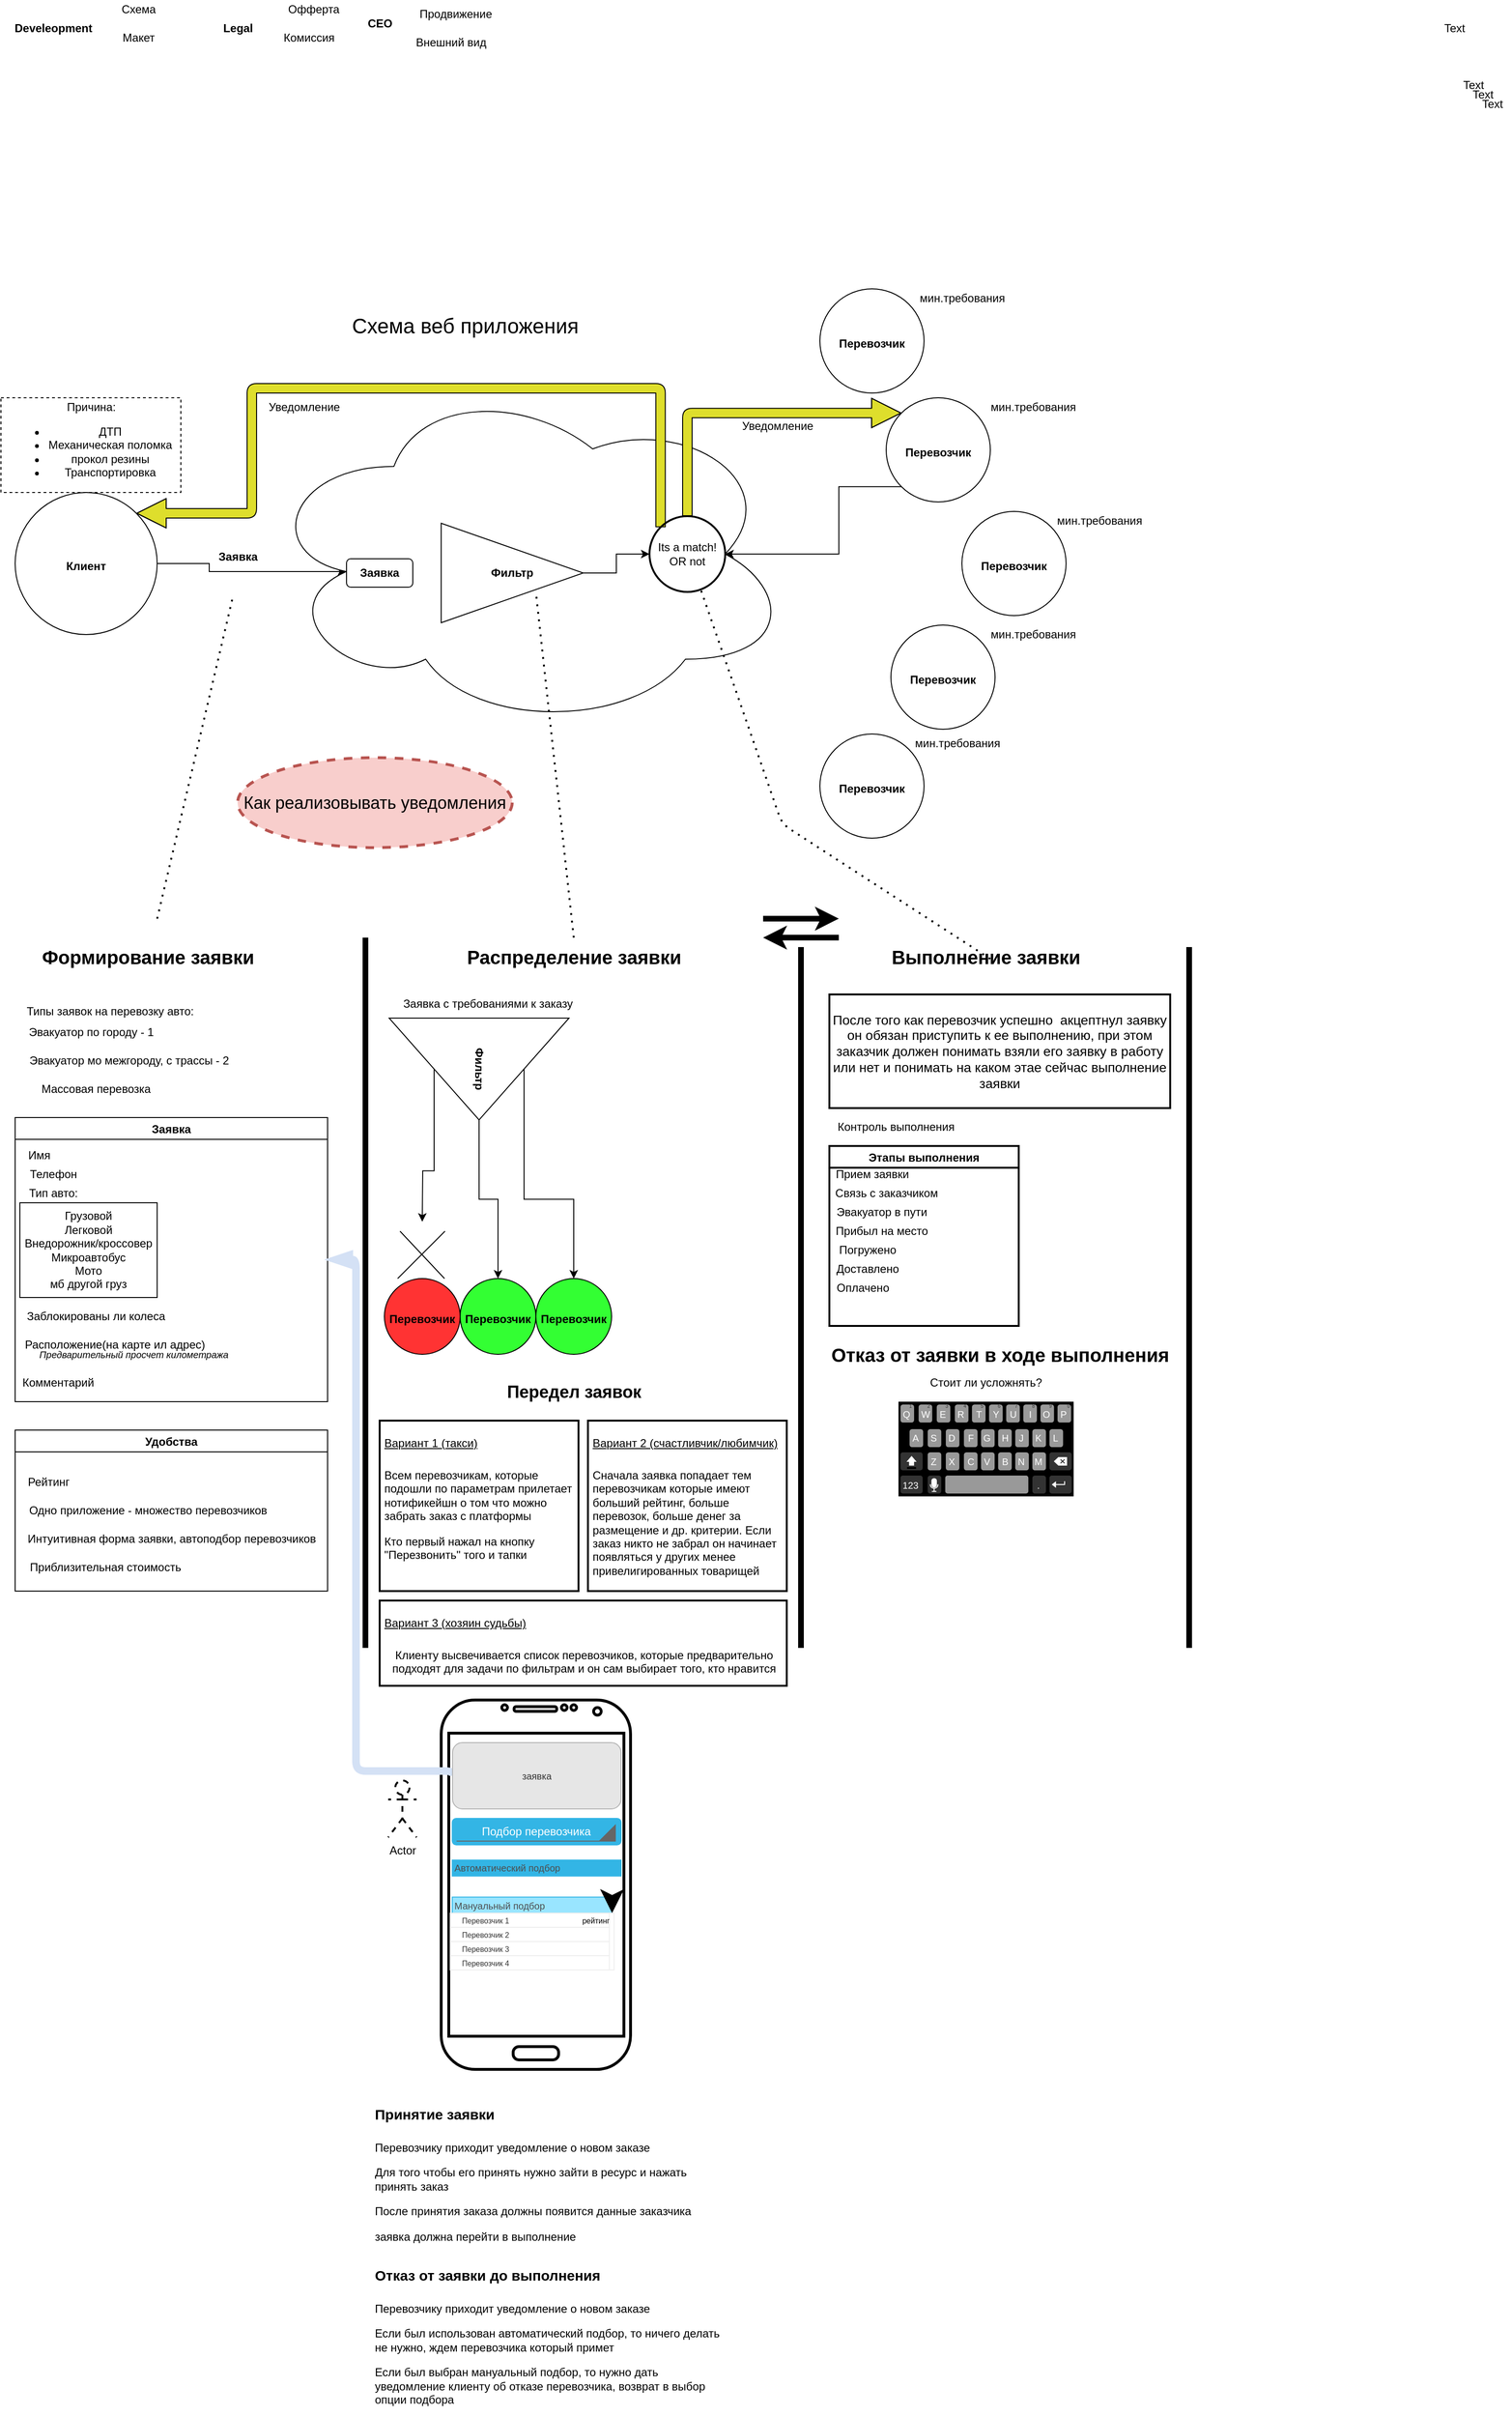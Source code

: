 <mxfile version="15.2.7" type="github">
  <diagram id="sSgsC8RxLn_-dZl7abyG" name="Page-1">
    <mxGraphModel dx="1422" dy="705" grid="1" gridSize="10" guides="1" tooltips="1" connect="1" arrows="1" fold="1" page="1" pageScale="1" pageWidth="827" pageHeight="1169" math="0" shadow="0">
      <root>
        <mxCell id="0" />
        <mxCell id="1" parent="0" />
        <mxCell id="C9QFXdIOQc-tEjIQUxdI-1" value="&lt;b&gt;СЕО&lt;/b&gt;" style="text;html=1;align=center;verticalAlign=middle;resizable=0;points=[];autosize=1;strokeColor=none;fillColor=none;" vertex="1" parent="1">
          <mxGeometry x="385" y="45" width="40" height="20" as="geometry" />
        </mxCell>
        <mxCell id="C9QFXdIOQc-tEjIQUxdI-2" value="&lt;b&gt;Develeopment&lt;/b&gt;" style="text;html=1;align=center;verticalAlign=middle;resizable=0;points=[];autosize=1;strokeColor=none;fillColor=none;" vertex="1" parent="1">
          <mxGeometry x="10" y="50" width="100" height="20" as="geometry" />
        </mxCell>
        <mxCell id="C9QFXdIOQc-tEjIQUxdI-3" value="&lt;b&gt;Legal&lt;/b&gt;" style="text;html=1;align=center;verticalAlign=middle;resizable=0;points=[];autosize=1;strokeColor=none;fillColor=none;" vertex="1" parent="1">
          <mxGeometry x="230" y="50" width="50" height="20" as="geometry" />
        </mxCell>
        <mxCell id="C9QFXdIOQc-tEjIQUxdI-4" value="Схема" style="text;html=1;align=center;verticalAlign=middle;resizable=0;points=[];autosize=1;strokeColor=none;fillColor=none;" vertex="1" parent="1">
          <mxGeometry x="125" y="30" width="50" height="20" as="geometry" />
        </mxCell>
        <mxCell id="C9QFXdIOQc-tEjIQUxdI-5" value="Макет" style="text;html=1;align=center;verticalAlign=middle;resizable=0;points=[];autosize=1;strokeColor=none;fillColor=none;" vertex="1" parent="1">
          <mxGeometry x="125" y="60" width="50" height="20" as="geometry" />
        </mxCell>
        <mxCell id="C9QFXdIOQc-tEjIQUxdI-6" value="Офферта" style="text;html=1;align=center;verticalAlign=middle;resizable=0;points=[];autosize=1;strokeColor=none;fillColor=none;" vertex="1" parent="1">
          <mxGeometry x="300" y="30" width="70" height="20" as="geometry" />
        </mxCell>
        <mxCell id="C9QFXdIOQc-tEjIQUxdI-7" value="Комиссия" style="text;html=1;align=center;verticalAlign=middle;resizable=0;points=[];autosize=1;strokeColor=none;fillColor=none;" vertex="1" parent="1">
          <mxGeometry x="295" y="60" width="70" height="20" as="geometry" />
        </mxCell>
        <mxCell id="C9QFXdIOQc-tEjIQUxdI-8" value="Продвижение" style="text;html=1;align=center;verticalAlign=middle;resizable=0;points=[];autosize=1;strokeColor=none;fillColor=none;" vertex="1" parent="1">
          <mxGeometry x="440" y="35" width="90" height="20" as="geometry" />
        </mxCell>
        <mxCell id="C9QFXdIOQc-tEjIQUxdI-9" value="Внешний вид" style="text;html=1;align=center;verticalAlign=middle;resizable=0;points=[];autosize=1;strokeColor=none;fillColor=none;" vertex="1" parent="1">
          <mxGeometry x="435" y="65" width="90" height="20" as="geometry" />
        </mxCell>
        <mxCell id="C9QFXdIOQc-tEjIQUxdI-10" value="Схема веб приложения" style="text;html=1;align=center;verticalAlign=middle;resizable=0;points=[];autosize=1;strokeColor=none;fillColor=none;fontSize=22;" vertex="1" parent="1">
          <mxGeometry x="370" y="360" width="250" height="30" as="geometry" />
        </mxCell>
        <mxCell id="C9QFXdIOQc-tEjIQUxdI-14" style="edgeStyle=orthogonalEdgeStyle;rounded=0;orthogonalLoop=1;jettySize=auto;html=1;exitX=1;exitY=0.5;exitDx=0;exitDy=0;entryX=0.16;entryY=0.55;entryDx=0;entryDy=0;entryPerimeter=0;fontSize=22;" edge="1" parent="1" source="C9QFXdIOQc-tEjIQUxdI-11" target="C9QFXdIOQc-tEjIQUxdI-13">
          <mxGeometry relative="1" as="geometry" />
        </mxCell>
        <mxCell id="C9QFXdIOQc-tEjIQUxdI-11" value="&lt;font style=&quot;font-size: 12px&quot;&gt;&lt;b&gt;Клиент&lt;/b&gt;&lt;/font&gt;" style="ellipse;whiteSpace=wrap;html=1;aspect=fixed;fontSize=22;" vertex="1" parent="1">
          <mxGeometry x="20" y="550" width="150" height="150" as="geometry" />
        </mxCell>
        <mxCell id="C9QFXdIOQc-tEjIQUxdI-12" value="&lt;font style=&quot;font-size: 12px&quot;&gt;&lt;b&gt;Перевозчик&lt;/b&gt;&lt;/font&gt;" style="ellipse;whiteSpace=wrap;html=1;aspect=fixed;fontSize=22;" vertex="1" parent="1">
          <mxGeometry x="1020" y="570" width="110" height="110" as="geometry" />
        </mxCell>
        <mxCell id="C9QFXdIOQc-tEjIQUxdI-77" style="edgeStyle=orthogonalEdgeStyle;rounded=0;orthogonalLoop=1;jettySize=auto;html=1;exitX=0.875;exitY=0.5;exitDx=0;exitDy=0;exitPerimeter=0;entryX=1;entryY=0.5;entryDx=0;entryDy=0;fontSize=12;" edge="1" parent="1" source="C9QFXdIOQc-tEjIQUxdI-13" target="C9QFXdIOQc-tEjIQUxdI-75">
          <mxGeometry relative="1" as="geometry" />
        </mxCell>
        <mxCell id="C9QFXdIOQc-tEjIQUxdI-13" value="" style="ellipse;shape=cloud;whiteSpace=wrap;html=1;fontSize=22;" vertex="1" parent="1">
          <mxGeometry x="280" y="430" width="560" height="370" as="geometry" />
        </mxCell>
        <mxCell id="C9QFXdIOQc-tEjIQUxdI-15" value="&lt;font style=&quot;font-size: 12px&quot;&gt;&lt;b&gt;Заявка&lt;/b&gt;&lt;/font&gt;" style="text;html=1;align=center;verticalAlign=middle;resizable=0;points=[];autosize=1;strokeColor=none;fillColor=none;fontSize=22;" vertex="1" parent="1">
          <mxGeometry x="225" y="600" width="60" height="30" as="geometry" />
        </mxCell>
        <mxCell id="C9QFXdIOQc-tEjIQUxdI-16" value="&lt;font style=&quot;font-size: 12px&quot;&gt;Типы заявок на перевозку авто:&lt;/font&gt;" style="text;html=1;align=center;verticalAlign=middle;resizable=0;points=[];autosize=1;strokeColor=none;fillColor=none;fontSize=22;" vertex="1" parent="1">
          <mxGeometry x="25" y="1080" width="190" height="30" as="geometry" />
        </mxCell>
        <mxCell id="C9QFXdIOQc-tEjIQUxdI-17" value="Эвакуатор по городу - 1" style="text;html=1;align=center;verticalAlign=middle;resizable=0;points=[];autosize=1;strokeColor=none;fillColor=none;fontSize=12;" vertex="1" parent="1">
          <mxGeometry x="25" y="1110" width="150" height="20" as="geometry" />
        </mxCell>
        <mxCell id="C9QFXdIOQc-tEjIQUxdI-18" value="Эвакуатор мо межгороду, с трассы - 2" style="text;html=1;align=center;verticalAlign=middle;resizable=0;points=[];autosize=1;strokeColor=none;fillColor=none;fontSize=12;" vertex="1" parent="1">
          <mxGeometry x="25" y="1140" width="230" height="20" as="geometry" />
        </mxCell>
        <mxCell id="C9QFXdIOQc-tEjIQUxdI-19" value="Text" style="text;html=1;align=center;verticalAlign=middle;resizable=0;points=[];autosize=1;strokeColor=none;fillColor=none;fontSize=12;" vertex="1" parent="1">
          <mxGeometry x="1540" y="110" width="40" height="20" as="geometry" />
        </mxCell>
        <mxCell id="C9QFXdIOQc-tEjIQUxdI-20" value="Text" style="text;html=1;align=center;verticalAlign=middle;resizable=0;points=[];autosize=1;strokeColor=none;fillColor=none;fontSize=12;" vertex="1" parent="1">
          <mxGeometry x="1550" y="120" width="40" height="20" as="geometry" />
        </mxCell>
        <mxCell id="C9QFXdIOQc-tEjIQUxdI-21" value="Text" style="text;html=1;align=center;verticalAlign=middle;resizable=0;points=[];autosize=1;strokeColor=none;fillColor=none;fontSize=12;" vertex="1" parent="1">
          <mxGeometry x="1560" y="130" width="40" height="20" as="geometry" />
        </mxCell>
        <mxCell id="C9QFXdIOQc-tEjIQUxdI-22" value="Text" style="text;html=1;align=center;verticalAlign=middle;resizable=0;points=[];autosize=1;strokeColor=none;fillColor=none;fontSize=12;" vertex="1" parent="1">
          <mxGeometry x="1520" y="50" width="40" height="20" as="geometry" />
        </mxCell>
        <mxCell id="C9QFXdIOQc-tEjIQUxdI-23" value="Массовая перевозка" style="text;html=1;align=center;verticalAlign=middle;resizable=0;points=[];autosize=1;strokeColor=none;fillColor=none;fontSize=12;" vertex="1" parent="1">
          <mxGeometry x="40" y="1170" width="130" height="20" as="geometry" />
        </mxCell>
        <mxCell id="C9QFXdIOQc-tEjIQUxdI-74" style="edgeStyle=orthogonalEdgeStyle;rounded=0;orthogonalLoop=1;jettySize=auto;html=1;exitX=0;exitY=1;exitDx=0;exitDy=0;entryX=0.875;entryY=0.5;entryDx=0;entryDy=0;entryPerimeter=0;fontSize=12;" edge="1" parent="1" source="C9QFXdIOQc-tEjIQUxdI-25" target="C9QFXdIOQc-tEjIQUxdI-13">
          <mxGeometry relative="1" as="geometry" />
        </mxCell>
        <mxCell id="C9QFXdIOQc-tEjIQUxdI-25" value="&lt;font style=&quot;font-size: 12px&quot;&gt;&lt;b&gt;Перевозчик&lt;/b&gt;&lt;/font&gt;" style="ellipse;whiteSpace=wrap;html=1;aspect=fixed;fontSize=22;" vertex="1" parent="1">
          <mxGeometry x="940" y="450" width="110" height="110" as="geometry" />
        </mxCell>
        <mxCell id="C9QFXdIOQc-tEjIQUxdI-26" value="&lt;font style=&quot;font-size: 12px&quot;&gt;&lt;b&gt;Перевозчик&lt;/b&gt;&lt;/font&gt;" style="ellipse;whiteSpace=wrap;html=1;aspect=fixed;fontSize=22;" vertex="1" parent="1">
          <mxGeometry x="870" y="805" width="110" height="110" as="geometry" />
        </mxCell>
        <mxCell id="C9QFXdIOQc-tEjIQUxdI-27" value="&lt;font style=&quot;font-size: 12px&quot;&gt;&lt;b&gt;Перевозчик&lt;/b&gt;&lt;/font&gt;" style="ellipse;whiteSpace=wrap;html=1;aspect=fixed;fontSize=22;" vertex="1" parent="1">
          <mxGeometry x="945" y="690" width="110" height="110" as="geometry" />
        </mxCell>
        <mxCell id="C9QFXdIOQc-tEjIQUxdI-28" value="&lt;font style=&quot;font-size: 12px&quot;&gt;&lt;b&gt;Перевозчик&lt;/b&gt;&lt;/font&gt;" style="ellipse;whiteSpace=wrap;html=1;aspect=fixed;fontSize=22;" vertex="1" parent="1">
          <mxGeometry x="870" y="335" width="110" height="110" as="geometry" />
        </mxCell>
        <mxCell id="C9QFXdIOQc-tEjIQUxdI-29" value="Заявка" style="swimlane;fontSize=12;" vertex="1" parent="1">
          <mxGeometry x="20" y="1210" width="330" height="300" as="geometry" />
        </mxCell>
        <mxCell id="C9QFXdIOQc-tEjIQUxdI-31" value="Телефон" style="text;html=1;align=center;verticalAlign=middle;resizable=0;points=[];autosize=1;strokeColor=none;fillColor=none;fontSize=12;" vertex="1" parent="C9QFXdIOQc-tEjIQUxdI-29">
          <mxGeometry x="5" y="50" width="70" height="20" as="geometry" />
        </mxCell>
        <mxCell id="C9QFXdIOQc-tEjIQUxdI-30" value="Имя" style="text;html=1;align=center;verticalAlign=middle;resizable=0;points=[];autosize=1;strokeColor=none;fillColor=none;fontSize=12;" vertex="1" parent="C9QFXdIOQc-tEjIQUxdI-29">
          <mxGeometry x="5" y="30" width="40" height="20" as="geometry" />
        </mxCell>
        <mxCell id="C9QFXdIOQc-tEjIQUxdI-32" value="Тип авто:" style="text;html=1;align=center;verticalAlign=middle;resizable=0;points=[];autosize=1;strokeColor=none;fillColor=none;fontSize=12;" vertex="1" parent="C9QFXdIOQc-tEjIQUxdI-29">
          <mxGeometry x="5" y="70" width="70" height="20" as="geometry" />
        </mxCell>
        <mxCell id="C9QFXdIOQc-tEjIQUxdI-33" value="Грузовой&lt;br&gt;Легковой&lt;br&gt;Внедорожник/кроссовер&lt;br&gt;Микроавтобус&lt;br&gt;Мото&lt;br&gt;мб другой груз" style="whiteSpace=wrap;html=1;fontSize=12;" vertex="1" parent="C9QFXdIOQc-tEjIQUxdI-29">
          <mxGeometry x="5" y="90" width="145" height="100" as="geometry" />
        </mxCell>
        <mxCell id="C9QFXdIOQc-tEjIQUxdI-34" value="Расположение(на карте ил адрес)" style="text;html=1;align=center;verticalAlign=middle;resizable=0;points=[];autosize=1;strokeColor=none;fillColor=none;fontSize=12;" vertex="1" parent="C9QFXdIOQc-tEjIQUxdI-29">
          <mxGeometry y="230" width="210" height="20" as="geometry" />
        </mxCell>
        <mxCell id="C9QFXdIOQc-tEjIQUxdI-35" value="&lt;font style=&quot;font-size: 10px&quot;&gt;&lt;i&gt;Предварительный просчет километража&lt;/i&gt;&lt;/font&gt;" style="text;html=1;align=center;verticalAlign=middle;resizable=0;points=[];autosize=1;strokeColor=none;fillColor=none;fontSize=12;" vertex="1" parent="C9QFXdIOQc-tEjIQUxdI-29">
          <mxGeometry x="15" y="240" width="220" height="20" as="geometry" />
        </mxCell>
        <mxCell id="C9QFXdIOQc-tEjIQUxdI-36" value="Заблокированы ли колеса" style="text;html=1;align=center;verticalAlign=middle;resizable=0;points=[];autosize=1;strokeColor=none;fillColor=none;fontSize=12;" vertex="1" parent="C9QFXdIOQc-tEjIQUxdI-29">
          <mxGeometry x="5" y="200" width="160" height="20" as="geometry" />
        </mxCell>
        <mxCell id="C9QFXdIOQc-tEjIQUxdI-54" value="Комментарий" style="text;html=1;align=center;verticalAlign=middle;resizable=0;points=[];autosize=1;strokeColor=none;fillColor=none;fontSize=12;" vertex="1" parent="C9QFXdIOQc-tEjIQUxdI-29">
          <mxGeometry y="270" width="90" height="20" as="geometry" />
        </mxCell>
        <mxCell id="C9QFXdIOQc-tEjIQUxdI-38" value="Причина:&lt;br&gt;&lt;ul&gt;&lt;li&gt;ДТП&lt;/li&gt;&lt;li&gt;Механическая поломка&lt;/li&gt;&lt;li&gt;прокол резины&lt;/li&gt;&lt;li&gt;Транспортировка&lt;/li&gt;&lt;/ul&gt;" style="text;html=1;align=center;verticalAlign=middle;resizable=0;points=[];autosize=1;strokeColor=default;fillColor=none;fontSize=12;dashed=1;" vertex="1" parent="1">
          <mxGeometry x="5" y="450" width="190" height="100" as="geometry" />
        </mxCell>
        <mxCell id="C9QFXdIOQc-tEjIQUxdI-44" value="&lt;b&gt;Заявка&lt;/b&gt;" style="rounded=1;whiteSpace=wrap;html=1;fontSize=12;" vertex="1" parent="1">
          <mxGeometry x="370" y="620" width="70" height="30" as="geometry" />
        </mxCell>
        <mxCell id="C9QFXdIOQc-tEjIQUxdI-76" style="edgeStyle=orthogonalEdgeStyle;rounded=0;orthogonalLoop=1;jettySize=auto;html=1;exitX=1;exitY=0.5;exitDx=0;exitDy=0;entryX=0;entryY=0.5;entryDx=0;entryDy=0;fontSize=12;" edge="1" parent="1" source="C9QFXdIOQc-tEjIQUxdI-45" target="C9QFXdIOQc-tEjIQUxdI-75">
          <mxGeometry relative="1" as="geometry" />
        </mxCell>
        <mxCell id="C9QFXdIOQc-tEjIQUxdI-45" value="&lt;b&gt;Фильтр&lt;/b&gt;" style="triangle;whiteSpace=wrap;html=1;fontSize=12;" vertex="1" parent="1">
          <mxGeometry x="470" y="582.5" width="150" height="105" as="geometry" />
        </mxCell>
        <mxCell id="C9QFXdIOQc-tEjIQUxdI-46" value="Удобства" style="swimlane;fontSize=12;" vertex="1" parent="1">
          <mxGeometry x="20" y="1540" width="330" height="170" as="geometry" />
        </mxCell>
        <mxCell id="C9QFXdIOQc-tEjIQUxdI-39" value="Рейтинг" style="text;html=1;align=center;verticalAlign=middle;resizable=0;points=[];autosize=1;strokeColor=none;fillColor=none;fontSize=12;" vertex="1" parent="C9QFXdIOQc-tEjIQUxdI-46">
          <mxGeometry x="5" y="45" width="60" height="20" as="geometry" />
        </mxCell>
        <mxCell id="C9QFXdIOQc-tEjIQUxdI-40" value="Одно приложение - множество перевозчиков" style="text;html=1;align=center;verticalAlign=middle;resizable=0;points=[];autosize=1;strokeColor=none;fillColor=none;fontSize=12;" vertex="1" parent="C9QFXdIOQc-tEjIQUxdI-46">
          <mxGeometry x="5" y="75" width="270" height="20" as="geometry" />
        </mxCell>
        <mxCell id="C9QFXdIOQc-tEjIQUxdI-41" value="Интуитивная форма заявки, автоподбор перевозчиков" style="text;html=1;align=center;verticalAlign=middle;resizable=0;points=[];autosize=1;strokeColor=none;fillColor=none;fontSize=12;" vertex="1" parent="C9QFXdIOQc-tEjIQUxdI-46">
          <mxGeometry x="5" y="105" width="320" height="20" as="geometry" />
        </mxCell>
        <mxCell id="C9QFXdIOQc-tEjIQUxdI-42" value="Приблизительная стоимость" style="text;html=1;align=center;verticalAlign=middle;resizable=0;points=[];autosize=1;strokeColor=none;fillColor=none;fontSize=12;" vertex="1" parent="C9QFXdIOQc-tEjIQUxdI-46">
          <mxGeometry x="5" y="135" width="180" height="20" as="geometry" />
        </mxCell>
        <mxCell id="C9QFXdIOQc-tEjIQUxdI-47" value="мин.требования" style="text;html=1;align=center;verticalAlign=middle;resizable=0;points=[];autosize=1;strokeColor=none;fillColor=none;fontSize=12;" vertex="1" parent="1">
          <mxGeometry x="960" y="805" width="110" height="20" as="geometry" />
        </mxCell>
        <mxCell id="C9QFXdIOQc-tEjIQUxdI-48" value="мин.требования" style="text;html=1;align=center;verticalAlign=middle;resizable=0;points=[];autosize=1;strokeColor=none;fillColor=none;fontSize=12;" vertex="1" parent="1">
          <mxGeometry x="965" y="335" width="110" height="20" as="geometry" />
        </mxCell>
        <mxCell id="C9QFXdIOQc-tEjIQUxdI-49" value="мин.требования" style="text;html=1;align=center;verticalAlign=middle;resizable=0;points=[];autosize=1;strokeColor=none;fillColor=none;fontSize=12;" vertex="1" parent="1">
          <mxGeometry x="1040" y="450" width="110" height="20" as="geometry" />
        </mxCell>
        <mxCell id="C9QFXdIOQc-tEjIQUxdI-50" value="мин.требования" style="text;html=1;align=center;verticalAlign=middle;resizable=0;points=[];autosize=1;strokeColor=none;fillColor=none;fontSize=12;" vertex="1" parent="1">
          <mxGeometry x="1110" y="570" width="110" height="20" as="geometry" />
        </mxCell>
        <mxCell id="C9QFXdIOQc-tEjIQUxdI-51" value="мин.требования" style="text;html=1;align=center;verticalAlign=middle;resizable=0;points=[];autosize=1;strokeColor=none;fillColor=none;fontSize=12;" vertex="1" parent="1">
          <mxGeometry x="1040" y="690" width="110" height="20" as="geometry" />
        </mxCell>
        <mxCell id="C9QFXdIOQc-tEjIQUxdI-66" style="edgeStyle=orthogonalEdgeStyle;rounded=0;orthogonalLoop=1;jettySize=auto;html=1;fontSize=12;" edge="1" parent="1" source="C9QFXdIOQc-tEjIQUxdI-52" target="C9QFXdIOQc-tEjIQUxdI-56">
          <mxGeometry relative="1" as="geometry" />
        </mxCell>
        <mxCell id="C9QFXdIOQc-tEjIQUxdI-67" style="edgeStyle=orthogonalEdgeStyle;rounded=0;orthogonalLoop=1;jettySize=auto;html=1;exitX=0.5;exitY=0;exitDx=0;exitDy=0;fontSize=12;" edge="1" parent="1" source="C9QFXdIOQc-tEjIQUxdI-52" target="C9QFXdIOQc-tEjIQUxdI-55">
          <mxGeometry relative="1" as="geometry" />
        </mxCell>
        <mxCell id="C9QFXdIOQc-tEjIQUxdI-68" style="edgeStyle=orthogonalEdgeStyle;rounded=0;orthogonalLoop=1;jettySize=auto;html=1;exitX=0.5;exitY=1;exitDx=0;exitDy=0;fontSize=12;" edge="1" parent="1" source="C9QFXdIOQc-tEjIQUxdI-52">
          <mxGeometry relative="1" as="geometry">
            <mxPoint x="450" y="1320" as="targetPoint" />
          </mxGeometry>
        </mxCell>
        <mxCell id="C9QFXdIOQc-tEjIQUxdI-52" value="&lt;b&gt;Фильтр&lt;/b&gt;" style="triangle;whiteSpace=wrap;html=1;fontSize=12;rotation=90;" vertex="1" parent="1">
          <mxGeometry x="456.25" y="1063.75" width="107.5" height="190" as="geometry" />
        </mxCell>
        <mxCell id="C9QFXdIOQc-tEjIQUxdI-53" value="Заявка с требованиями к заказу" style="text;html=1;align=center;verticalAlign=middle;resizable=0;points=[];autosize=1;strokeColor=none;fillColor=none;fontSize=12;" vertex="1" parent="1">
          <mxGeometry x="424" y="1080" width="190" height="20" as="geometry" />
        </mxCell>
        <mxCell id="C9QFXdIOQc-tEjIQUxdI-55" value="&lt;font style=&quot;font-size: 12px&quot;&gt;&lt;b&gt;Перевозчик&lt;/b&gt;&lt;/font&gt;" style="ellipse;whiteSpace=wrap;html=1;aspect=fixed;fontSize=22;fillColor=#33FF33;" vertex="1" parent="1">
          <mxGeometry x="570" y="1380" width="80" height="80" as="geometry" />
        </mxCell>
        <mxCell id="C9QFXdIOQc-tEjIQUxdI-56" value="&lt;font style=&quot;font-size: 12px&quot;&gt;&lt;b style=&quot;background-color: rgb(51 , 255 , 51)&quot;&gt;Перевозчик&lt;/b&gt;&lt;/font&gt;" style="ellipse;whiteSpace=wrap;html=1;aspect=fixed;fontSize=22;fillColor=#33FF33;" vertex="1" parent="1">
          <mxGeometry x="490" y="1380" width="80" height="80" as="geometry" />
        </mxCell>
        <mxCell id="C9QFXdIOQc-tEjIQUxdI-58" value="&lt;font style=&quot;font-size: 12px&quot;&gt;&lt;b style=&quot;&quot;&gt;Перевозчик&lt;/b&gt;&lt;/font&gt;" style="ellipse;whiteSpace=wrap;html=1;aspect=fixed;fontSize=22;labelBackgroundColor=#FF3333;fillColor=#FF3333;" vertex="1" parent="1">
          <mxGeometry x="410" y="1380" width="80" height="80" as="geometry" />
        </mxCell>
        <mxCell id="C9QFXdIOQc-tEjIQUxdI-63" value="&lt;b&gt;&lt;font style=&quot;font-size: 18px&quot;&gt;Передел заявок&lt;/font&gt;&lt;/b&gt;" style="text;html=1;align=center;verticalAlign=middle;resizable=0;points=[];autosize=1;strokeColor=none;fillColor=none;fontSize=12;" vertex="1" parent="1">
          <mxGeometry x="530" y="1490" width="160" height="20" as="geometry" />
        </mxCell>
        <mxCell id="C9QFXdIOQc-tEjIQUxdI-69" value="" style="endArrow=none;html=1;fontSize=12;" edge="1" parent="1">
          <mxGeometry width="50" height="50" relative="1" as="geometry">
            <mxPoint x="424" y="1380" as="sourcePoint" />
            <mxPoint x="474" y="1330" as="targetPoint" />
          </mxGeometry>
        </mxCell>
        <mxCell id="C9QFXdIOQc-tEjIQUxdI-70" value="" style="endArrow=none;html=1;fontSize=12;" edge="1" parent="1">
          <mxGeometry width="50" height="50" relative="1" as="geometry">
            <mxPoint x="473.5" y="1380" as="sourcePoint" />
            <mxPoint x="426.5" y="1330" as="targetPoint" />
          </mxGeometry>
        </mxCell>
        <mxCell id="C9QFXdIOQc-tEjIQUxdI-71" value="&lt;h1&gt;&lt;span style=&quot;font-size: 12px ; font-weight: 400 ; text-align: center&quot;&gt;&lt;u&gt;Вариант 1 (такси)&lt;/u&gt;&lt;/span&gt;&lt;br&gt;&lt;/h1&gt;&lt;p&gt;&lt;span style=&quot;text-align: center&quot;&gt;Всем перевозчикам, которые подошли по параметрам прилетает нотификейшн о том что можно забрать заказ с платформы&lt;/span&gt;&lt;br&gt;&lt;/p&gt;&lt;p&gt;&lt;span style=&quot;text-align: center&quot;&gt;Кто первый нажал на кнопку &quot;Перезвонить&quot; того и тапки&lt;/span&gt;&lt;/p&gt;" style="text;html=1;spacing=5;spacingTop=-20;whiteSpace=wrap;overflow=hidden;rounded=0;labelBackgroundColor=none;fontSize=12;fillColor=none;strokeColor=default;strokeWidth=2;" vertex="1" parent="1">
          <mxGeometry x="405" y="1530" width="210" height="180" as="geometry" />
        </mxCell>
        <mxCell id="C9QFXdIOQc-tEjIQUxdI-73" value="&lt;h1&gt;&lt;span style=&quot;font-size: 12px ; font-weight: 400 ; text-align: center&quot;&gt;&lt;u&gt;Вариант 2 (счастливчик/любимчик)&lt;/u&gt;&lt;/span&gt;&lt;br&gt;&lt;/h1&gt;&lt;p&gt;&lt;span style=&quot;text-align: center&quot;&gt;Сначала заявка попадает тем перевозчикам которые имеют больший рейтинг, больше перевозок, больше денег за размещение и др. критерии. Если заказ никто не забрал он начинает появляться у других менее привелигированных товарищей&lt;/span&gt;&lt;br&gt;&lt;/p&gt;" style="text;html=1;spacing=5;spacingTop=-20;whiteSpace=wrap;overflow=hidden;rounded=0;labelBackgroundColor=none;fontSize=12;fillColor=none;strokeColor=default;strokeWidth=2;" vertex="1" parent="1">
          <mxGeometry x="625" y="1530" width="210" height="180" as="geometry" />
        </mxCell>
        <mxCell id="C9QFXdIOQc-tEjIQUxdI-125" style="edgeStyle=orthogonalEdgeStyle;rounded=1;sketch=0;jumpSize=9;orthogonalLoop=1;jettySize=auto;html=1;exitX=0.5;exitY=0;exitDx=0;exitDy=0;entryX=0;entryY=0;entryDx=0;entryDy=0;fontSize=8;fontColor=#000000;endArrow=classicThin;endFill=1;strokeColor=default;strokeWidth=1;labelBorderColor=none;shadow=0;shape=flexArrow;endSize=10;targetPerimeterSpacing=0;fillColor=#DEDE2C;" edge="1" parent="1" source="C9QFXdIOQc-tEjIQUxdI-75" target="C9QFXdIOQc-tEjIQUxdI-25">
          <mxGeometry relative="1" as="geometry">
            <Array as="points">
              <mxPoint x="730" y="466" />
            </Array>
          </mxGeometry>
        </mxCell>
        <mxCell id="C9QFXdIOQc-tEjIQUxdI-128" style="edgeStyle=orthogonalEdgeStyle;shape=flexArrow;rounded=1;sketch=0;jumpSize=9;orthogonalLoop=1;jettySize=auto;html=1;exitX=0;exitY=0;exitDx=0;exitDy=0;entryX=1;entryY=0;entryDx=0;entryDy=0;shadow=0;fontSize=7;fontColor=#000000;endArrow=classicThin;endFill=1;endSize=10;targetPerimeterSpacing=0;strokeColor=default;strokeWidth=1;fillColor=#DEDE2C;startSize=6;sourcePerimeterSpacing=0;" edge="1" parent="1" source="C9QFXdIOQc-tEjIQUxdI-75" target="C9QFXdIOQc-tEjIQUxdI-11">
          <mxGeometry relative="1" as="geometry">
            <Array as="points">
              <mxPoint x="702" y="440" />
              <mxPoint x="270" y="440" />
              <mxPoint x="270" y="572" />
            </Array>
          </mxGeometry>
        </mxCell>
        <mxCell id="C9QFXdIOQc-tEjIQUxdI-75" value="Its a match!&lt;br&gt;OR not" style="ellipse;whiteSpace=wrap;html=1;aspect=fixed;labelBackgroundColor=none;fontSize=12;strokeColor=default;strokeWidth=2;fillColor=none;" vertex="1" parent="1">
          <mxGeometry x="690" y="575" width="80" height="80" as="geometry" />
        </mxCell>
        <mxCell id="C9QFXdIOQc-tEjIQUxdI-79" value="" style="endArrow=none;html=1;fontSize=12;strokeWidth=6;" edge="1" parent="1">
          <mxGeometry width="50" height="50" relative="1" as="geometry">
            <mxPoint x="390" y="1770" as="sourcePoint" />
            <mxPoint x="390" y="1020" as="targetPoint" />
          </mxGeometry>
        </mxCell>
        <mxCell id="C9QFXdIOQc-tEjIQUxdI-80" value="" style="endArrow=none;html=1;fontSize=12;strokeWidth=6;" edge="1" parent="1">
          <mxGeometry width="50" height="50" relative="1" as="geometry">
            <mxPoint x="850" y="1770" as="sourcePoint" />
            <mxPoint x="850" y="1030.0" as="targetPoint" />
          </mxGeometry>
        </mxCell>
        <mxCell id="C9QFXdIOQc-tEjIQUxdI-81" value="&lt;b&gt;&lt;font style=&quot;font-size: 20px&quot;&gt;Распределение заявки&lt;/font&gt;&lt;/b&gt;" style="text;html=1;align=center;verticalAlign=middle;resizable=0;points=[];autosize=1;strokeColor=none;fillColor=none;fontSize=12;" vertex="1" parent="1">
          <mxGeometry x="490" y="1030" width="240" height="20" as="geometry" />
        </mxCell>
        <mxCell id="C9QFXdIOQc-tEjIQUxdI-82" value="&lt;b&gt;&lt;font style=&quot;font-size: 20px&quot;&gt;Формирование заявки&lt;/font&gt;&lt;/b&gt;" style="text;html=1;align=center;verticalAlign=middle;resizable=0;points=[];autosize=1;strokeColor=none;fillColor=none;fontSize=12;" vertex="1" parent="1">
          <mxGeometry x="40" y="1030" width="240" height="20" as="geometry" />
        </mxCell>
        <mxCell id="C9QFXdIOQc-tEjIQUxdI-83" value="&lt;b&gt;&lt;font style=&quot;font-size: 20px&quot;&gt;Выполнение заявки&lt;/font&gt;&lt;/b&gt;" style="text;html=1;align=center;verticalAlign=middle;resizable=0;points=[];autosize=1;strokeColor=none;fillColor=none;fontSize=12;" vertex="1" parent="1">
          <mxGeometry x="940" y="1030" width="210" height="20" as="geometry" />
        </mxCell>
        <mxCell id="C9QFXdIOQc-tEjIQUxdI-84" value="" style="endArrow=none;dashed=1;html=1;dashPattern=1 3;strokeWidth=2;fontSize=12;" edge="1" parent="1">
          <mxGeometry width="50" height="50" relative="1" as="geometry">
            <mxPoint x="170" y="1000" as="sourcePoint" />
            <mxPoint x="250" y="660" as="targetPoint" />
          </mxGeometry>
        </mxCell>
        <mxCell id="C9QFXdIOQc-tEjIQUxdI-85" value="" style="endArrow=none;dashed=1;html=1;dashPattern=1 3;strokeWidth=2;fontSize=12;" edge="1" parent="1">
          <mxGeometry width="50" height="50" relative="1" as="geometry">
            <mxPoint x="610" y="1020" as="sourcePoint" />
            <mxPoint x="570" y="655.0" as="targetPoint" />
          </mxGeometry>
        </mxCell>
        <mxCell id="C9QFXdIOQc-tEjIQUxdI-86" value="" style="endArrow=none;dashed=1;html=1;dashPattern=1 3;strokeWidth=2;fontSize=12;entryX=0.675;entryY=0.963;entryDx=0;entryDy=0;entryPerimeter=0;" edge="1" parent="1" target="C9QFXdIOQc-tEjIQUxdI-75">
          <mxGeometry width="50" height="50" relative="1" as="geometry">
            <mxPoint x="1050" y="1042.5" as="sourcePoint" />
            <mxPoint x="790" y="677.5" as="targetPoint" />
            <Array as="points">
              <mxPoint x="830" y="900" />
            </Array>
          </mxGeometry>
        </mxCell>
        <mxCell id="C9QFXdIOQc-tEjIQUxdI-87" value="" style="endArrow=none;html=1;fontSize=12;strokeWidth=6;" edge="1" parent="1">
          <mxGeometry width="50" height="50" relative="1" as="geometry">
            <mxPoint x="1260.0" y="1770" as="sourcePoint" />
            <mxPoint x="1260.0" y="1030" as="targetPoint" />
          </mxGeometry>
        </mxCell>
        <mxCell id="C9QFXdIOQc-tEjIQUxdI-92" value="&lt;font style=&quot;font-size: 14px&quot;&gt;После того как перевозчик успешно&amp;nbsp; акцептнул заявку он обязан приступить к ее выполнению, при этом заказчик должен понимать взяли его заявку в работу или нет и понимать на каком этае сейчас выполнение заявки&lt;/font&gt;" style="rounded=0;whiteSpace=wrap;html=1;labelBackgroundColor=none;fontSize=12;strokeColor=default;strokeWidth=2;fillColor=none;" vertex="1" parent="1">
          <mxGeometry x="880" y="1080" width="360" height="120" as="geometry" />
        </mxCell>
        <mxCell id="C9QFXdIOQc-tEjIQUxdI-93" value="&lt;h1&gt;&lt;font style=&quot;font-size: 15px&quot;&gt;Принятие заявки&lt;/font&gt;&lt;/h1&gt;&lt;p&gt;Перевозчику приходит уведомление о новом заказе&lt;/p&gt;&lt;p&gt;Для того чтобы его принять нужно зайти в ресурс и нажать принять заказ&lt;/p&gt;&lt;p&gt;После принятия заказа должны появится данные заказчика&lt;/p&gt;&lt;p&gt;заявка должна перейти в выполнение&lt;/p&gt;&lt;p&gt;&lt;br&gt;&lt;/p&gt;" style="text;html=1;strokeColor=none;fillColor=none;spacing=5;spacingTop=-20;whiteSpace=wrap;overflow=hidden;rounded=0;dashed=1;labelBackgroundColor=none;fontSize=12;" vertex="1" parent="1">
          <mxGeometry x="395" y="2240" width="375" height="170" as="geometry" />
        </mxCell>
        <mxCell id="C9QFXdIOQc-tEjIQUxdI-94" value="" style="endArrow=classic;html=1;fontSize=12;strokeWidth=6;" edge="1" parent="1">
          <mxGeometry width="50" height="50" relative="1" as="geometry">
            <mxPoint x="810" y="1000" as="sourcePoint" />
            <mxPoint x="890" y="1000" as="targetPoint" />
          </mxGeometry>
        </mxCell>
        <mxCell id="C9QFXdIOQc-tEjIQUxdI-95" value="" style="endArrow=classic;html=1;fontSize=12;strokeWidth=6;" edge="1" parent="1">
          <mxGeometry width="50" height="50" relative="1" as="geometry">
            <mxPoint x="890.0" y="1020" as="sourcePoint" />
            <mxPoint x="810.0" y="1020" as="targetPoint" />
            <Array as="points">
              <mxPoint x="830" y="1020" />
            </Array>
          </mxGeometry>
        </mxCell>
        <mxCell id="C9QFXdIOQc-tEjIQUxdI-96" value="&lt;h1&gt;&lt;span style=&quot;font-size: 12px ; font-weight: 400 ; text-align: center&quot;&gt;&lt;u&gt;Вариант 3 (хозяин судьбы)&lt;/u&gt;&lt;/span&gt;&lt;br&gt;&lt;/h1&gt;&lt;p style=&quot;text-align: center&quot;&gt;Клиенту высвечивается список перевозчиков, которые предварительно подходят для задачи по фильтрам и он сам выбирает того, кто нравится&lt;/p&gt;" style="text;html=1;spacing=5;spacingTop=-20;whiteSpace=wrap;overflow=hidden;rounded=0;labelBackgroundColor=none;fontSize=12;fillColor=none;strokeColor=default;strokeWidth=2;" vertex="1" parent="1">
          <mxGeometry x="405" y="1720" width="430" height="90" as="geometry" />
        </mxCell>
        <mxCell id="C9QFXdIOQc-tEjIQUxdI-97" value="Actor" style="shape=umlActor;verticalLabelPosition=bottom;verticalAlign=top;html=1;outlineConnect=0;dashed=1;labelBackgroundColor=none;fontSize=12;strokeColor=default;strokeWidth=2;fillColor=none;" vertex="1" parent="1">
          <mxGeometry x="414" y="1910" width="30" height="60" as="geometry" />
        </mxCell>
        <mxCell id="C9QFXdIOQc-tEjIQUxdI-100" value="" style="verticalLabelPosition=bottom;verticalAlign=top;html=1;shadow=0;dashed=0;strokeWidth=3;shape=mxgraph.android.phone2;strokeColor=#000000;labelBackgroundColor=none;fontSize=12;fillColor=none;" vertex="1" parent="1">
          <mxGeometry x="470" y="1825" width="200" height="390" as="geometry" />
        </mxCell>
        <mxCell id="C9QFXdIOQc-tEjIQUxdI-101" value="Автоматический подбор" style="whiteSpace=wrap;html=1;shadow=0;dashed=0;fontSize=10;align=left;fillColor=#33b5e5;strokeColor=#33B5E5;fontColor=#4D4D4D;labelBackgroundColor=none;" vertex="1" parent="1">
          <mxGeometry x="481.7" y="1994" width="178.3" height="16.88" as="geometry" />
        </mxCell>
        <mxCell id="C9QFXdIOQc-tEjIQUxdI-102" value="Мануальный подбор" style="whiteSpace=wrap;html=1;shadow=0;dashed=0;fontSize=10;align=left;fillColor=#99e5ff;strokeColor=#33B5E5;fontColor=#4D4D4D;labelBackgroundColor=none;" vertex="1" parent="1">
          <mxGeometry x="481.7" y="2033.12" width="168.8" height="16.88" as="geometry" />
        </mxCell>
        <mxCell id="C9QFXdIOQc-tEjIQUxdI-104" style="edgeStyle=orthogonalEdgeStyle;rounded=0;sketch=0;orthogonalLoop=1;jettySize=auto;html=1;exitX=1;exitY=0;exitDx=0;exitDy=0;entryX=1;entryY=1;entryDx=0;entryDy=0;fontSize=12;strokeWidth=6;" edge="1" parent="1" source="C9QFXdIOQc-tEjIQUxdI-102" target="C9QFXdIOQc-tEjIQUxdI-102">
          <mxGeometry relative="1" as="geometry" />
        </mxCell>
        <mxCell id="C9QFXdIOQc-tEjIQUxdI-105" value="" style="strokeWidth=1;html=1;shadow=0;dashed=0;shape=mxgraph.android.rrect;rSize=0;strokeColor=#eeeeee;fillColor=#ffffff;gradientColor=none;labelBackgroundColor=none;fontSize=12;" vertex="1" parent="1">
          <mxGeometry x="479.6" y="2050" width="173" height="60" as="geometry" />
        </mxCell>
        <mxCell id="C9QFXdIOQc-tEjIQUxdI-106" value="Перевозчик 1" style="strokeColor=inherit;fillColor=inherit;gradientColor=inherit;strokeWidth=1;html=1;shadow=0;dashed=0;shape=mxgraph.android.rrect;rSize=0;align=left;spacingLeft=10;fontSize=8;fontColor=#333333;" vertex="1" parent="C9QFXdIOQc-tEjIQUxdI-105">
          <mxGeometry width="168" height="15" as="geometry" />
        </mxCell>
        <mxCell id="C9QFXdIOQc-tEjIQUxdI-107" value="Перевозчик&amp;nbsp;2" style="strokeColor=inherit;fillColor=inherit;gradientColor=inherit;strokeWidth=1;html=1;shadow=0;dashed=0;shape=mxgraph.android.rrect;rSize=0;align=left;spacingLeft=10;fontSize=8;fontColor=#333333;" vertex="1" parent="C9QFXdIOQc-tEjIQUxdI-105">
          <mxGeometry y="15" width="168" height="15" as="geometry" />
        </mxCell>
        <mxCell id="C9QFXdIOQc-tEjIQUxdI-108" value="Перевозчик 3" style="strokeColor=inherit;fillColor=inherit;gradientColor=inherit;strokeWidth=1;html=1;shadow=0;dashed=0;shape=mxgraph.android.rrect;rSize=0;align=left;spacingLeft=10;fontSize=8;fontColor=#333333;" vertex="1" parent="C9QFXdIOQc-tEjIQUxdI-105">
          <mxGeometry y="30" width="168" height="15" as="geometry" />
        </mxCell>
        <mxCell id="C9QFXdIOQc-tEjIQUxdI-109" value="Перевозчик&amp;nbsp;4" style="strokeColor=inherit;fillColor=inherit;gradientColor=inherit;strokeWidth=1;html=1;shadow=0;dashed=0;shape=mxgraph.android.rrect;rSize=0;align=left;spacingLeft=10;fontSize=8;fontColor=#333333;" vertex="1" parent="C9QFXdIOQc-tEjIQUxdI-105">
          <mxGeometry y="45" width="168" height="15" as="geometry" />
        </mxCell>
        <mxCell id="C9QFXdIOQc-tEjIQUxdI-24" value="&lt;font style=&quot;font-size: 8px;&quot;&gt;рейтинг&lt;/font&gt;" style="text;html=1;align=center;verticalAlign=middle;resizable=0;points=[];autosize=1;strokeColor=none;fillColor=none;fontSize=8;" vertex="1" parent="C9QFXdIOQc-tEjIQUxdI-105">
          <mxGeometry x="133" y="-2.5" width="40" height="20" as="geometry" />
        </mxCell>
        <mxCell id="C9QFXdIOQc-tEjIQUxdI-115" value="&lt;h1&gt;&lt;font style=&quot;font-size: 15px&quot;&gt;Отказ от заявки до выполнения&lt;/font&gt;&lt;/h1&gt;&lt;p&gt;Перевозчику приходит уведомление о новом заказе&lt;/p&gt;&lt;p&gt;Если был использован автоматический подбор, то ничего делать не нужно, ждем перевозчика который примет&lt;/p&gt;&lt;p&gt;&lt;span&gt;Если был выбран мануальный подбор, то нужно дать уведомление клиенту об отказе перевозчика, возврат в выбор опции подбора&lt;/span&gt;&lt;br&gt;&lt;/p&gt;&lt;p&gt;&lt;br&gt;&lt;/p&gt;" style="text;html=1;strokeColor=none;fillColor=none;spacing=5;spacingTop=-20;whiteSpace=wrap;overflow=hidden;rounded=0;dashed=1;labelBackgroundColor=none;fontSize=12;" vertex="1" parent="1">
          <mxGeometry x="395" y="2410" width="375" height="170" as="geometry" />
        </mxCell>
        <mxCell id="C9QFXdIOQc-tEjIQUxdI-117" value="" style="strokeWidth=1;html=1;shadow=0;dashed=0;shape=mxgraph.android.rect;rounded=1;fillColor=#33b5e5;strokeColor=#33b5e5;labelBackgroundColor=none;fontSize=8;" vertex="1" parent="1">
          <mxGeometry x="481.7" y="1950" width="178.3" height="28" as="geometry" />
        </mxCell>
        <mxCell id="C9QFXdIOQc-tEjIQUxdI-118" value="Подбор перевозчика" style="strokeWidth=1;html=1;shadow=0;dashed=0;shape=mxgraph.android.spinner2;fontStyle=0;fontColor=#ffffff;align=center;verticalAlign=middle;strokeColor=#666666;fillColor=#666666;" vertex="1" parent="C9QFXdIOQc-tEjIQUxdI-117">
          <mxGeometry x="4.572" y="4" width="167.632" height="20" as="geometry" />
        </mxCell>
        <mxCell id="C9QFXdIOQc-tEjIQUxdI-120" style="edgeStyle=orthogonalEdgeStyle;rounded=1;sketch=0;orthogonalLoop=1;jettySize=auto;html=1;exitX=0;exitY=0.5;exitDx=0;exitDy=0;entryX=1;entryY=0.5;entryDx=0;entryDy=0;fontSize=8;strokeWidth=8;fontColor=#D5E8D4;strokeColor=#D4E1F5;endArrow=blockThin;endFill=0;jumpSize=9;" edge="1" parent="1" source="C9QFXdIOQc-tEjIQUxdI-119" target="C9QFXdIOQc-tEjIQUxdI-29">
          <mxGeometry relative="1" as="geometry">
            <Array as="points">
              <mxPoint x="482" y="1900" />
              <mxPoint x="380" y="1900" />
              <mxPoint x="380" y="1360" />
            </Array>
          </mxGeometry>
        </mxCell>
        <mxCell id="C9QFXdIOQc-tEjIQUxdI-119" value="заявка" style="rounded=1;html=1;shadow=0;dashed=0;whiteSpace=wrap;fontSize=10;fillColor=#E6E6E6;align=center;strokeColor=#B3B3B3;fontColor=#333333;labelBackgroundColor=none;" vertex="1" parent="1">
          <mxGeometry x="482" y="1870" width="178" height="70" as="geometry" />
        </mxCell>
        <mxCell id="C9QFXdIOQc-tEjIQUxdI-122" value="&lt;font color=&quot;#000000&quot; style=&quot;font-size: 12px&quot;&gt;Контроль выполнения&lt;/font&gt;" style="text;html=1;align=center;verticalAlign=middle;resizable=0;points=[];autosize=1;strokeColor=none;fillColor=none;fontSize=8;fontColor=#D5E8D4;" vertex="1" parent="1">
          <mxGeometry x="880" y="1210" width="140" height="20" as="geometry" />
        </mxCell>
        <mxCell id="C9QFXdIOQc-tEjIQUxdI-124" value="&lt;font style=&quot;font-size: 12px&quot;&gt;Уведомление&lt;/font&gt;" style="text;html=1;align=center;verticalAlign=middle;resizable=0;points=[];autosize=1;strokeColor=none;fillColor=none;fontSize=8;fontColor=#000000;" vertex="1" parent="1">
          <mxGeometry x="780" y="470" width="90" height="20" as="geometry" />
        </mxCell>
        <mxCell id="C9QFXdIOQc-tEjIQUxdI-127" value="&lt;font style=&quot;font-size: 12px&quot;&gt;Уведомление&lt;/font&gt;" style="text;html=1;align=center;verticalAlign=middle;resizable=0;points=[];autosize=1;strokeColor=none;fillColor=none;fontSize=8;fontColor=#000000;" vertex="1" parent="1">
          <mxGeometry x="280" y="450" width="90" height="20" as="geometry" />
        </mxCell>
        <mxCell id="C9QFXdIOQc-tEjIQUxdI-129" value="&lt;font style=&quot;font-size: 18px&quot;&gt;Как реализовывать уведомления&lt;/font&gt;" style="ellipse;whiteSpace=wrap;html=1;align=center;newEdgeStyle={&quot;edgeStyle&quot;:&quot;entityRelationEdgeStyle&quot;,&quot;startArrow&quot;:&quot;none&quot;,&quot;endArrow&quot;:&quot;none&quot;,&quot;segment&quot;:10,&quot;curved&quot;:1};treeFolding=1;treeMoving=1;dashed=1;labelBackgroundColor=none;fontSize=7;strokeColor=#b85450;strokeWidth=3;fillColor=#f8cecc;" vertex="1" parent="1">
          <mxGeometry x="255" y="830" width="290" height="95" as="geometry" />
        </mxCell>
        <mxCell id="C9QFXdIOQc-tEjIQUxdI-131" value="Этапы выполнения" style="swimlane;labelBackgroundColor=none;fontSize=12;fontColor=#000000;strokeColor=#000000;strokeWidth=2;fillColor=none;startSize=23;" vertex="1" parent="1">
          <mxGeometry x="880" y="1240" width="200" height="190" as="geometry" />
        </mxCell>
        <mxCell id="C9QFXdIOQc-tEjIQUxdI-132" value="Прием заявки" style="text;html=1;align=center;verticalAlign=middle;resizable=0;points=[];autosize=1;strokeColor=none;fillColor=none;fontSize=12;fontColor=#000000;" vertex="1" parent="C9QFXdIOQc-tEjIQUxdI-131">
          <mxGeometry y="20" width="90" height="20" as="geometry" />
        </mxCell>
        <mxCell id="C9QFXdIOQc-tEjIQUxdI-133" value="Связь с заказчиком" style="text;html=1;align=center;verticalAlign=middle;resizable=0;points=[];autosize=1;strokeColor=none;fillColor=none;fontSize=12;fontColor=#000000;" vertex="1" parent="C9QFXdIOQc-tEjIQUxdI-131">
          <mxGeometry y="40" width="120" height="20" as="geometry" />
        </mxCell>
        <mxCell id="C9QFXdIOQc-tEjIQUxdI-134" value="Эвакуатор в пути" style="text;html=1;align=center;verticalAlign=middle;resizable=0;points=[];autosize=1;strokeColor=none;fillColor=none;fontSize=12;fontColor=#000000;" vertex="1" parent="C9QFXdIOQc-tEjIQUxdI-131">
          <mxGeometry y="60" width="110" height="20" as="geometry" />
        </mxCell>
        <mxCell id="C9QFXdIOQc-tEjIQUxdI-135" value="Прибыл на место" style="text;html=1;align=center;verticalAlign=middle;resizable=0;points=[];autosize=1;strokeColor=none;fillColor=none;fontSize=12;fontColor=#000000;" vertex="1" parent="C9QFXdIOQc-tEjIQUxdI-131">
          <mxGeometry y="80" width="110" height="20" as="geometry" />
        </mxCell>
        <mxCell id="C9QFXdIOQc-tEjIQUxdI-136" value="Погружено" style="text;html=1;align=center;verticalAlign=middle;resizable=0;points=[];autosize=1;strokeColor=none;fillColor=none;fontSize=12;fontColor=#000000;" vertex="1" parent="C9QFXdIOQc-tEjIQUxdI-131">
          <mxGeometry y="100" width="80" height="20" as="geometry" />
        </mxCell>
        <mxCell id="C9QFXdIOQc-tEjIQUxdI-137" value="Доставлено" style="text;html=1;align=center;verticalAlign=middle;resizable=0;points=[];autosize=1;strokeColor=none;fillColor=none;fontSize=12;fontColor=#000000;" vertex="1" parent="C9QFXdIOQc-tEjIQUxdI-131">
          <mxGeometry y="120" width="80" height="20" as="geometry" />
        </mxCell>
        <mxCell id="C9QFXdIOQc-tEjIQUxdI-138" value="Оплачено" style="text;html=1;align=center;verticalAlign=middle;resizable=0;points=[];autosize=1;strokeColor=none;fillColor=none;fontSize=12;fontColor=#000000;" vertex="1" parent="C9QFXdIOQc-tEjIQUxdI-131">
          <mxGeometry y="140" width="70" height="20" as="geometry" />
        </mxCell>
        <mxCell id="C9QFXdIOQc-tEjIQUxdI-139" value="&lt;b&gt;&lt;font style=&quot;font-size: 20px&quot;&gt;Отказ от заявки в ходе выполнения&lt;/font&gt;&lt;/b&gt;" style="text;html=1;align=center;verticalAlign=middle;resizable=0;points=[];autosize=1;strokeColor=none;fillColor=none;fontSize=12;" vertex="1" parent="1">
          <mxGeometry x="875" y="1450" width="370" height="20" as="geometry" />
        </mxCell>
        <mxCell id="C9QFXdIOQc-tEjIQUxdI-140" value="Стоит ли усложнять?" style="text;html=1;align=center;verticalAlign=middle;resizable=0;points=[];autosize=1;strokeColor=none;fillColor=none;fontSize=12;fontColor=#000000;" vertex="1" parent="1">
          <mxGeometry x="980" y="1480" width="130" height="20" as="geometry" />
        </mxCell>
        <mxCell id="C9QFXdIOQc-tEjIQUxdI-141" value="" style="verticalLabelPosition=bottom;verticalAlign=top;html=1;shadow=0;dashed=0;strokeWidth=1;shape=mxgraph.android.keyboard;sketch=0;labelBackgroundColor=none;fontSize=12;fontColor=#000000;fillColor=none;" vertex="1" parent="1">
          <mxGeometry x="953" y="1510" width="185" height="100" as="geometry" />
        </mxCell>
      </root>
    </mxGraphModel>
  </diagram>
</mxfile>
